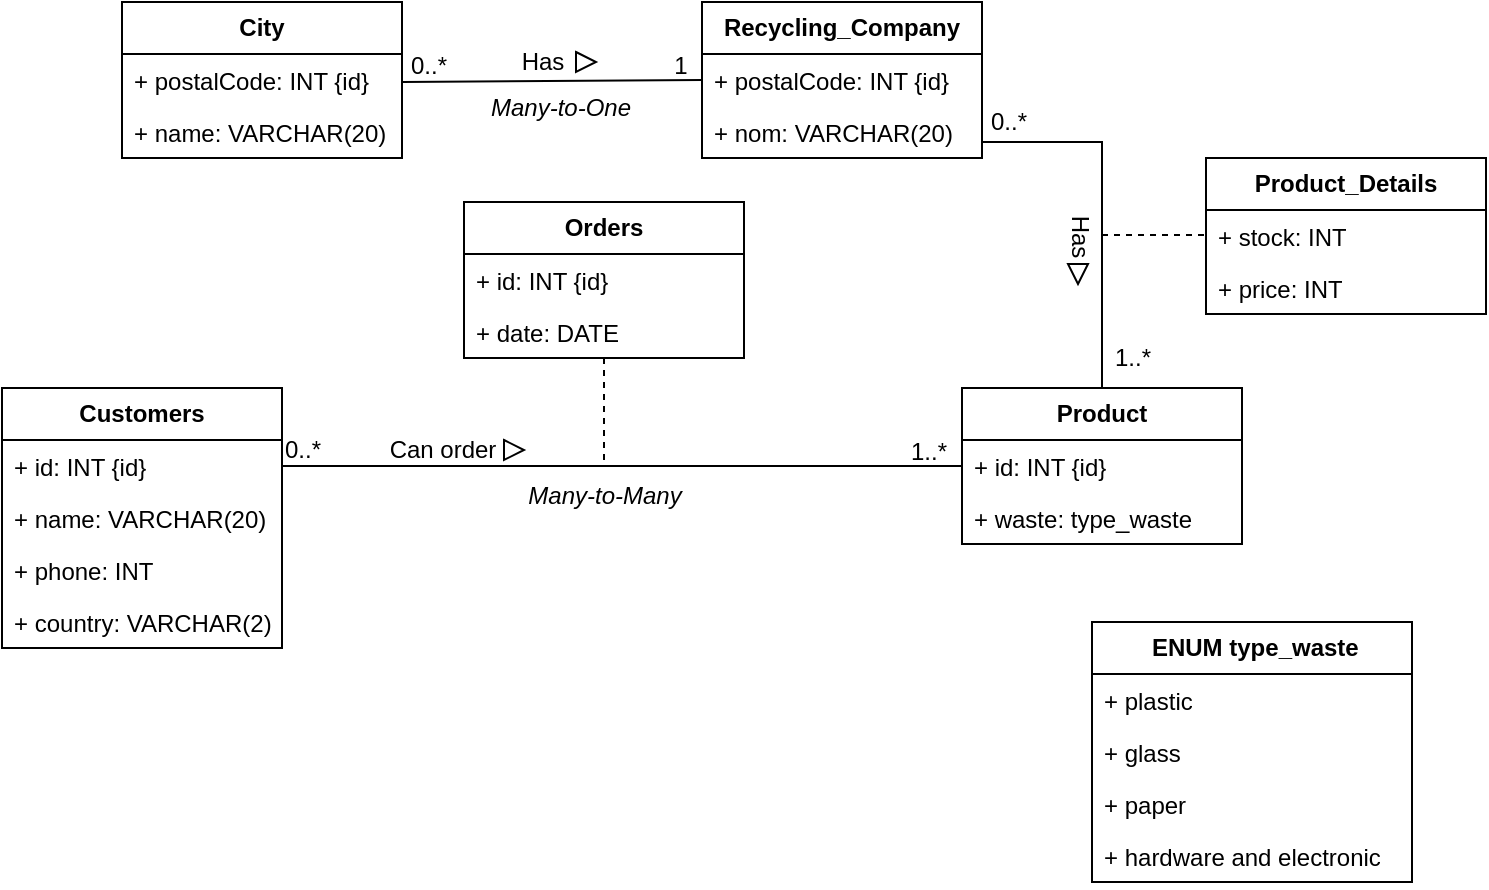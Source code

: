 <mxfile version="24.2.0" type="device">
  <diagram id="C5RBs43oDa-KdzZeNtuy" name="Page-1">
    <mxGraphModel dx="1050" dy="565" grid="1" gridSize="10" guides="1" tooltips="1" connect="1" arrows="1" fold="1" page="1" pageScale="1" pageWidth="827" pageHeight="1169" math="0" shadow="0">
      <root>
        <mxCell id="WIyWlLk6GJQsqaUBKTNV-0" />
        <mxCell id="WIyWlLk6GJQsqaUBKTNV-1" parent="WIyWlLk6GJQsqaUBKTNV-0" />
        <mxCell id="Xw6bSQkJ1ffog_yvcohS-8" value="&lt;div&gt;&lt;b&gt;City&lt;/b&gt;&lt;/div&gt;" style="swimlane;fontStyle=0;childLayout=stackLayout;horizontal=1;startSize=26;fillColor=none;horizontalStack=0;resizeParent=1;resizeParentMax=0;resizeLast=0;collapsible=1;marginBottom=0;whiteSpace=wrap;html=1;" parent="WIyWlLk6GJQsqaUBKTNV-1" vertex="1">
          <mxGeometry x="150" y="120" width="140" height="78" as="geometry" />
        </mxCell>
        <mxCell id="Xw6bSQkJ1ffog_yvcohS-9" value="+ postalCode: INT {id} " style="text;strokeColor=none;fillColor=none;align=left;verticalAlign=top;spacingLeft=4;spacingRight=4;overflow=hidden;rotatable=0;points=[[0,0.5],[1,0.5]];portConstraint=eastwest;whiteSpace=wrap;html=1;" parent="Xw6bSQkJ1ffog_yvcohS-8" vertex="1">
          <mxGeometry y="26" width="140" height="26" as="geometry" />
        </mxCell>
        <mxCell id="Xw6bSQkJ1ffog_yvcohS-10" value="+ name: VARCHAR(20)" style="text;strokeColor=none;fillColor=none;align=left;verticalAlign=top;spacingLeft=4;spacingRight=4;overflow=hidden;rotatable=0;points=[[0,0.5],[1,0.5]];portConstraint=eastwest;whiteSpace=wrap;html=1;" parent="Xw6bSQkJ1ffog_yvcohS-8" vertex="1">
          <mxGeometry y="52" width="140" height="26" as="geometry" />
        </mxCell>
        <mxCell id="Xw6bSQkJ1ffog_yvcohS-12" value="&lt;div&gt;Customers&lt;/div&gt;" style="swimlane;fontStyle=1;childLayout=stackLayout;horizontal=1;startSize=26;fillColor=none;horizontalStack=0;resizeParent=1;resizeParentMax=0;resizeLast=0;collapsible=1;marginBottom=0;whiteSpace=wrap;html=1;" parent="WIyWlLk6GJQsqaUBKTNV-1" vertex="1">
          <mxGeometry x="90" y="313" width="140" height="130" as="geometry" />
        </mxCell>
        <mxCell id="Xw6bSQkJ1ffog_yvcohS-13" value="+ id: INT {id} " style="text;strokeColor=none;fillColor=none;align=left;verticalAlign=top;spacingLeft=4;spacingRight=4;overflow=hidden;rotatable=0;points=[[0,0.5],[1,0.5]];portConstraint=eastwest;whiteSpace=wrap;html=1;" parent="Xw6bSQkJ1ffog_yvcohS-12" vertex="1">
          <mxGeometry y="26" width="140" height="26" as="geometry" />
        </mxCell>
        <mxCell id="Xw6bSQkJ1ffog_yvcohS-14" value="+ name: VARCHAR(20)" style="text;strokeColor=none;fillColor=none;align=left;verticalAlign=top;spacingLeft=4;spacingRight=4;overflow=hidden;rotatable=0;points=[[0,0.5],[1,0.5]];portConstraint=eastwest;whiteSpace=wrap;html=1;" parent="Xw6bSQkJ1ffog_yvcohS-12" vertex="1">
          <mxGeometry y="52" width="140" height="26" as="geometry" />
        </mxCell>
        <mxCell id="Xw6bSQkJ1ffog_yvcohS-15" value="+ phone: INT" style="text;strokeColor=none;fillColor=none;align=left;verticalAlign=top;spacingLeft=4;spacingRight=4;overflow=hidden;rotatable=0;points=[[0,0.5],[1,0.5]];portConstraint=eastwest;whiteSpace=wrap;html=1;" parent="Xw6bSQkJ1ffog_yvcohS-12" vertex="1">
          <mxGeometry y="78" width="140" height="26" as="geometry" />
        </mxCell>
        <mxCell id="Xw6bSQkJ1ffog_yvcohS-32" value="+ country: VARCHAR(2)" style="text;strokeColor=none;fillColor=none;align=left;verticalAlign=top;spacingLeft=4;spacingRight=4;overflow=hidden;rotatable=0;points=[[0,0.5],[1,0.5]];portConstraint=eastwest;whiteSpace=wrap;html=1;" parent="Xw6bSQkJ1ffog_yvcohS-12" vertex="1">
          <mxGeometry y="104" width="140" height="26" as="geometry" />
        </mxCell>
        <mxCell id="Xw6bSQkJ1ffog_yvcohS-17" value="Orders" style="swimlane;fontStyle=1;childLayout=stackLayout;horizontal=1;startSize=26;fillColor=none;horizontalStack=0;resizeParent=1;resizeParentMax=0;resizeLast=0;collapsible=1;marginBottom=0;whiteSpace=wrap;html=1;" parent="WIyWlLk6GJQsqaUBKTNV-1" vertex="1">
          <mxGeometry x="321" y="220" width="140" height="78" as="geometry" />
        </mxCell>
        <mxCell id="Xw6bSQkJ1ffog_yvcohS-18" value="+ id: INT {id} " style="text;strokeColor=none;fillColor=none;align=left;verticalAlign=top;spacingLeft=4;spacingRight=4;overflow=hidden;rotatable=0;points=[[0,0.5],[1,0.5]];portConstraint=eastwest;whiteSpace=wrap;html=1;" parent="Xw6bSQkJ1ffog_yvcohS-17" vertex="1">
          <mxGeometry y="26" width="140" height="26" as="geometry" />
        </mxCell>
        <mxCell id="Xw6bSQkJ1ffog_yvcohS-19" value="+ date: DATE" style="text;strokeColor=none;fillColor=none;align=left;verticalAlign=top;spacingLeft=4;spacingRight=4;overflow=hidden;rotatable=0;points=[[0,0.5],[1,0.5]];portConstraint=eastwest;whiteSpace=wrap;html=1;" parent="Xw6bSQkJ1ffog_yvcohS-17" vertex="1">
          <mxGeometry y="52" width="140" height="26" as="geometry" />
        </mxCell>
        <mxCell id="Xw6bSQkJ1ffog_yvcohS-21" value="&lt;b&gt;Recycling_Company&lt;/b&gt;" style="swimlane;fontStyle=0;childLayout=stackLayout;horizontal=1;startSize=26;fillColor=none;horizontalStack=0;resizeParent=1;resizeParentMax=0;resizeLast=0;collapsible=1;marginBottom=0;whiteSpace=wrap;html=1;" parent="WIyWlLk6GJQsqaUBKTNV-1" vertex="1">
          <mxGeometry x="440" y="120" width="140" height="78" as="geometry" />
        </mxCell>
        <mxCell id="Xw6bSQkJ1ffog_yvcohS-22" value="&lt;div&gt;+ postalCode: INT {id} &lt;/div&gt;" style="text;strokeColor=none;fillColor=none;align=left;verticalAlign=top;spacingLeft=4;spacingRight=4;overflow=hidden;rotatable=0;points=[[0,0.5],[1,0.5]];portConstraint=eastwest;whiteSpace=wrap;html=1;" parent="Xw6bSQkJ1ffog_yvcohS-21" vertex="1">
          <mxGeometry y="26" width="140" height="26" as="geometry" />
        </mxCell>
        <mxCell id="Xw6bSQkJ1ffog_yvcohS-23" value="+ nom: VARCHAR(20)" style="text;strokeColor=none;fillColor=none;align=left;verticalAlign=top;spacingLeft=4;spacingRight=4;overflow=hidden;rotatable=0;points=[[0,0.5],[1,0.5]];portConstraint=eastwest;whiteSpace=wrap;html=1;" parent="Xw6bSQkJ1ffog_yvcohS-21" vertex="1">
          <mxGeometry y="52" width="140" height="26" as="geometry" />
        </mxCell>
        <mxCell id="Xw6bSQkJ1ffog_yvcohS-25" value="&amp;nbsp;ENUM type_waste" style="swimlane;fontStyle=1;childLayout=stackLayout;horizontal=1;startSize=26;fillColor=none;horizontalStack=0;resizeParent=1;resizeParentMax=0;resizeLast=0;collapsible=1;marginBottom=0;whiteSpace=wrap;html=1;" parent="WIyWlLk6GJQsqaUBKTNV-1" vertex="1">
          <mxGeometry x="635" y="430" width="160" height="130" as="geometry" />
        </mxCell>
        <mxCell id="Xw6bSQkJ1ffog_yvcohS-26" value="+ plastic " style="text;strokeColor=none;fillColor=none;align=left;verticalAlign=top;spacingLeft=4;spacingRight=4;overflow=hidden;rotatable=0;points=[[0,0.5],[1,0.5]];portConstraint=eastwest;whiteSpace=wrap;html=1;" parent="Xw6bSQkJ1ffog_yvcohS-25" vertex="1">
          <mxGeometry y="26" width="160" height="26" as="geometry" />
        </mxCell>
        <mxCell id="Xw6bSQkJ1ffog_yvcohS-29" value="+ glass" style="text;strokeColor=none;fillColor=none;align=left;verticalAlign=top;spacingLeft=4;spacingRight=4;overflow=hidden;rotatable=0;points=[[0,0.5],[1,0.5]];portConstraint=eastwest;whiteSpace=wrap;html=1;" parent="Xw6bSQkJ1ffog_yvcohS-25" vertex="1">
          <mxGeometry y="52" width="160" height="26" as="geometry" />
        </mxCell>
        <mxCell id="Xw6bSQkJ1ffog_yvcohS-28" value="+ paper" style="text;strokeColor=none;fillColor=none;align=left;verticalAlign=top;spacingLeft=4;spacingRight=4;overflow=hidden;rotatable=0;points=[[0,0.5],[1,0.5]];portConstraint=eastwest;whiteSpace=wrap;html=1;" parent="Xw6bSQkJ1ffog_yvcohS-25" vertex="1">
          <mxGeometry y="78" width="160" height="26" as="geometry" />
        </mxCell>
        <mxCell id="Xw6bSQkJ1ffog_yvcohS-30" value="+ hardware and electronic" style="text;strokeColor=none;fillColor=none;align=left;verticalAlign=top;spacingLeft=4;spacingRight=4;overflow=hidden;rotatable=0;points=[[0,0.5],[1,0.5]];portConstraint=eastwest;whiteSpace=wrap;html=1;" parent="Xw6bSQkJ1ffog_yvcohS-25" vertex="1">
          <mxGeometry y="104" width="160" height="26" as="geometry" />
        </mxCell>
        <mxCell id="Xw6bSQkJ1ffog_yvcohS-33" value="Product" style="swimlane;fontStyle=1;childLayout=stackLayout;horizontal=1;startSize=26;fillColor=none;horizontalStack=0;resizeParent=1;resizeParentMax=0;resizeLast=0;collapsible=1;marginBottom=0;whiteSpace=wrap;html=1;" parent="WIyWlLk6GJQsqaUBKTNV-1" vertex="1">
          <mxGeometry x="570" y="313" width="140" height="78" as="geometry" />
        </mxCell>
        <mxCell id="Xw6bSQkJ1ffog_yvcohS-34" value="+ id: INT {id} " style="text;strokeColor=none;fillColor=none;align=left;verticalAlign=top;spacingLeft=4;spacingRight=4;overflow=hidden;rotatable=0;points=[[0,0.5],[1,0.5]];portConstraint=eastwest;whiteSpace=wrap;html=1;" parent="Xw6bSQkJ1ffog_yvcohS-33" vertex="1">
          <mxGeometry y="26" width="140" height="26" as="geometry" />
        </mxCell>
        <mxCell id="gv1R2zoai-N7ZF9RfeS_-12" value="+ waste: type_waste" style="text;strokeColor=none;fillColor=none;align=left;verticalAlign=top;spacingLeft=4;spacingRight=4;overflow=hidden;rotatable=0;points=[[0,0.5],[1,0.5]];portConstraint=eastwest;whiteSpace=wrap;html=1;" vertex="1" parent="Xw6bSQkJ1ffog_yvcohS-33">
          <mxGeometry y="52" width="140" height="26" as="geometry" />
        </mxCell>
        <mxCell id="Xw6bSQkJ1ffog_yvcohS-68" value="0..*" style="text;html=1;align=center;verticalAlign=middle;resizable=0;points=[];autosize=1;strokeColor=none;fillColor=none;" parent="WIyWlLk6GJQsqaUBKTNV-1" vertex="1">
          <mxGeometry x="220" y="329" width="40" height="30" as="geometry" />
        </mxCell>
        <mxCell id="Xw6bSQkJ1ffog_yvcohS-69" value="1..*" style="text;html=1;align=center;verticalAlign=middle;resizable=0;points=[];autosize=1;strokeColor=none;fillColor=none;" parent="WIyWlLk6GJQsqaUBKTNV-1" vertex="1">
          <mxGeometry x="533" y="330" width="40" height="30" as="geometry" />
        </mxCell>
        <mxCell id="Xw6bSQkJ1ffog_yvcohS-77" value="" style="line;strokeWidth=1;fillColor=none;align=right;verticalAlign=bottom;spacingTop=-1;spacingLeft=3;spacingRight=3;rotatable=0;labelPosition=left;points=[];portConstraint=eastwest;strokeColor=inherit;verticalLabelPosition=top;direction=south;dashed=1;" parent="WIyWlLk6GJQsqaUBKTNV-1" vertex="1">
          <mxGeometry x="387" y="298" width="8" height="52" as="geometry" />
        </mxCell>
        <mxCell id="Xw6bSQkJ1ffog_yvcohS-80" value="Many-to-Many" style="text;html=1;align=center;verticalAlign=middle;resizable=0;points=[];autosize=1;strokeColor=none;fillColor=none;fontStyle=2;fontFamily=Helvetica;" parent="WIyWlLk6GJQsqaUBKTNV-1" vertex="1">
          <mxGeometry x="341" y="352" width="100" height="30" as="geometry" />
        </mxCell>
        <mxCell id="Xw6bSQkJ1ffog_yvcohS-81" value="Many-to-One" style="text;html=1;align=center;verticalAlign=middle;resizable=0;points=[];autosize=1;strokeColor=none;fillColor=none;fontStyle=2" parent="WIyWlLk6GJQsqaUBKTNV-1" vertex="1">
          <mxGeometry x="324" y="158" width="90" height="30" as="geometry" />
        </mxCell>
        <mxCell id="gv1R2zoai-N7ZF9RfeS_-0" value="" style="endArrow=none;html=1;rounded=0;entryX=0;entryY=0.5;entryDx=0;entryDy=0;" edge="1" parent="WIyWlLk6GJQsqaUBKTNV-1" target="Xw6bSQkJ1ffog_yvcohS-22">
          <mxGeometry width="50" height="50" relative="1" as="geometry">
            <mxPoint x="290" y="160" as="sourcePoint" />
            <mxPoint x="370" y="150" as="targetPoint" />
          </mxGeometry>
        </mxCell>
        <mxCell id="gv1R2zoai-N7ZF9RfeS_-1" value="0..*" style="text;html=1;align=center;verticalAlign=middle;resizable=0;points=[];autosize=1;strokeColor=none;fillColor=none;" vertex="1" parent="WIyWlLk6GJQsqaUBKTNV-1">
          <mxGeometry x="283" y="137" width="40" height="30" as="geometry" />
        </mxCell>
        <mxCell id="gv1R2zoai-N7ZF9RfeS_-2" value="1" style="text;html=1;align=center;verticalAlign=middle;resizable=0;points=[];autosize=1;strokeColor=none;fillColor=none;" vertex="1" parent="WIyWlLk6GJQsqaUBKTNV-1">
          <mxGeometry x="414" y="137" width="30" height="30" as="geometry" />
        </mxCell>
        <mxCell id="gv1R2zoai-N7ZF9RfeS_-3" value="Has" style="text;html=1;align=center;verticalAlign=middle;resizable=0;points=[];autosize=1;strokeColor=none;fillColor=none;" vertex="1" parent="WIyWlLk6GJQsqaUBKTNV-1">
          <mxGeometry x="340" y="135" width="40" height="30" as="geometry" />
        </mxCell>
        <mxCell id="gv1R2zoai-N7ZF9RfeS_-4" value="" style="triangle;whiteSpace=wrap;html=1;" vertex="1" parent="WIyWlLk6GJQsqaUBKTNV-1">
          <mxGeometry x="377" y="145" width="10" height="10" as="geometry" />
        </mxCell>
        <mxCell id="gv1R2zoai-N7ZF9RfeS_-6" value="" style="endArrow=none;html=1;rounded=0;entryX=0.5;entryY=0;entryDx=0;entryDy=0;" edge="1" parent="WIyWlLk6GJQsqaUBKTNV-1" target="Xw6bSQkJ1ffog_yvcohS-33">
          <mxGeometry width="50" height="50" relative="1" as="geometry">
            <mxPoint x="580" y="190" as="sourcePoint" />
            <mxPoint x="630" y="140" as="targetPoint" />
            <Array as="points">
              <mxPoint x="640" y="190" />
            </Array>
          </mxGeometry>
        </mxCell>
        <mxCell id="gv1R2zoai-N7ZF9RfeS_-7" value="Has" style="text;html=1;align=center;verticalAlign=middle;resizable=0;points=[];autosize=1;strokeColor=none;fillColor=none;rotation=90;" vertex="1" parent="WIyWlLk6GJQsqaUBKTNV-1">
          <mxGeometry x="609" y="222" width="40" height="30" as="geometry" />
        </mxCell>
        <mxCell id="gv1R2zoai-N7ZF9RfeS_-8" value="0..*" style="text;html=1;align=center;verticalAlign=middle;resizable=0;points=[];autosize=1;strokeColor=none;fillColor=none;" vertex="1" parent="WIyWlLk6GJQsqaUBKTNV-1">
          <mxGeometry x="573" y="165" width="40" height="30" as="geometry" />
        </mxCell>
        <mxCell id="gv1R2zoai-N7ZF9RfeS_-9" value="1..*" style="text;html=1;align=center;verticalAlign=middle;resizable=0;points=[];autosize=1;strokeColor=none;fillColor=none;" vertex="1" parent="WIyWlLk6GJQsqaUBKTNV-1">
          <mxGeometry x="635" y="283" width="40" height="30" as="geometry" />
        </mxCell>
        <mxCell id="gv1R2zoai-N7ZF9RfeS_-10" value="" style="triangle;whiteSpace=wrap;html=1;rotation=90;" vertex="1" parent="WIyWlLk6GJQsqaUBKTNV-1">
          <mxGeometry x="623" y="251" width="10" height="10" as="geometry" />
        </mxCell>
        <mxCell id="gv1R2zoai-N7ZF9RfeS_-13" value="Product_Details" style="swimlane;fontStyle=1;childLayout=stackLayout;horizontal=1;startSize=26;fillColor=none;horizontalStack=0;resizeParent=1;resizeParentMax=0;resizeLast=0;collapsible=1;marginBottom=0;whiteSpace=wrap;html=1;" vertex="1" parent="WIyWlLk6GJQsqaUBKTNV-1">
          <mxGeometry x="692" y="198" width="140" height="78" as="geometry" />
        </mxCell>
        <mxCell id="Xw6bSQkJ1ffog_yvcohS-82" value="+ stock: INT" style="text;strokeColor=none;fillColor=none;align=left;verticalAlign=top;spacingLeft=4;spacingRight=4;overflow=hidden;rotatable=0;points=[[0,0.5],[1,0.5]];portConstraint=eastwest;whiteSpace=wrap;html=1;" parent="gv1R2zoai-N7ZF9RfeS_-13" vertex="1">
          <mxGeometry y="26" width="140" height="26" as="geometry" />
        </mxCell>
        <mxCell id="Xw6bSQkJ1ffog_yvcohS-35" value="+ price: INT" style="text;strokeColor=none;fillColor=none;align=left;verticalAlign=top;spacingLeft=4;spacingRight=4;overflow=hidden;rotatable=0;points=[[0,0.5],[1,0.5]];portConstraint=eastwest;whiteSpace=wrap;html=1;" parent="gv1R2zoai-N7ZF9RfeS_-13" vertex="1">
          <mxGeometry y="52" width="140" height="26" as="geometry" />
        </mxCell>
        <mxCell id="gv1R2zoai-N7ZF9RfeS_-17" value="" style="line;strokeWidth=1;fillColor=none;align=right;verticalAlign=bottom;spacingTop=-1;spacingLeft=3;spacingRight=3;rotatable=0;labelPosition=left;points=[];portConstraint=eastwest;strokeColor=inherit;verticalLabelPosition=top;direction=west;dashed=1;flipV=1;flipH=1;" vertex="1" parent="WIyWlLk6GJQsqaUBKTNV-1">
          <mxGeometry x="640" y="160" width="52" height="153" as="geometry" />
        </mxCell>
        <mxCell id="gv1R2zoai-N7ZF9RfeS_-18" value="" style="endArrow=none;html=1;rounded=0;" edge="1" parent="WIyWlLk6GJQsqaUBKTNV-1" source="Xw6bSQkJ1ffog_yvcohS-13" target="Xw6bSQkJ1ffog_yvcohS-34">
          <mxGeometry width="50" height="50" relative="1" as="geometry">
            <mxPoint x="420" y="360" as="sourcePoint" />
            <mxPoint x="470" y="310" as="targetPoint" />
          </mxGeometry>
        </mxCell>
        <mxCell id="gv1R2zoai-N7ZF9RfeS_-19" value="Can order" style="text;html=1;align=center;verticalAlign=middle;resizable=0;points=[];autosize=1;strokeColor=none;fillColor=none;" vertex="1" parent="WIyWlLk6GJQsqaUBKTNV-1">
          <mxGeometry x="270" y="329" width="80" height="30" as="geometry" />
        </mxCell>
        <mxCell id="gv1R2zoai-N7ZF9RfeS_-20" value="" style="triangle;whiteSpace=wrap;html=1;" vertex="1" parent="WIyWlLk6GJQsqaUBKTNV-1">
          <mxGeometry x="341" y="339" width="10" height="10" as="geometry" />
        </mxCell>
      </root>
    </mxGraphModel>
  </diagram>
</mxfile>
